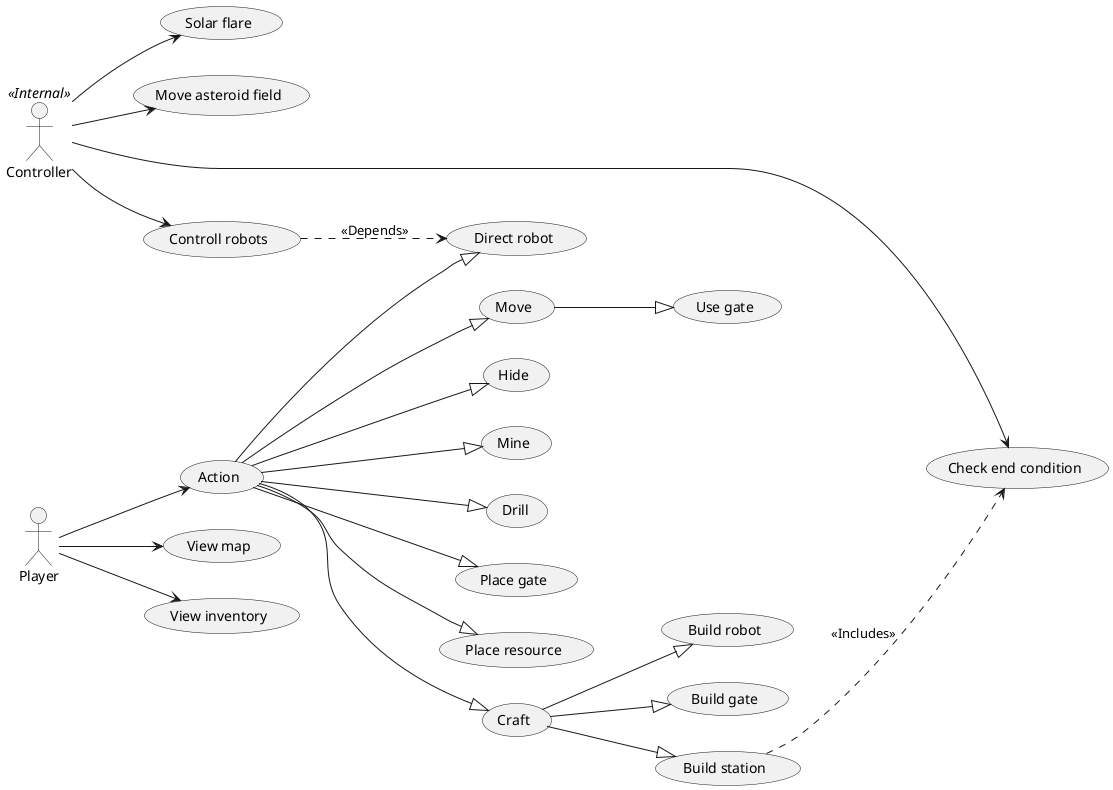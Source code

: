 @startuml use-case
left to right direction

actor Player as p

actor Controller as c << Internal >>

usecase "Action" as Action
p --> Action

usecase "View map" as UC4
p --> UC4

usecase "View inventory" as UC12
p --> UC12


usecase "Move" as Move
Action --|> Move

usecase "Use gate" as Use_Gate
Move --|> Use_Gate


usecase "Hide" as Hide
Action --|> Hide

usecase "Mine" as Mine
Action --|> Mine

usecase "Drill" as Drill
Action --|> Drill

usecase "Place gate" as Place_Gate
Action --|> Place_Gate

usecase "Place resource" as Place_Resource
Action --|> Place_Resource

usecase "Direct robot" as Direct_Robot
Action --|> Direct_Robot

usecase "Craft" as Craft
Action --|> Craft

usecase "Build robot" as Build_Bot
Craft --|> Build_Bot

usecase "Build gate" as Build_Gate
Craft --|> Build_Gate

usecase "Build station" as Build_Station
Craft --|> Build_Station





usecase "Controll robots" as UC5
c --> UC5
UC5 ..> Direct_Robot : <<Depends>>

usecase "Solar flare" as Solar_Flare
c --> Solar_Flare

usecase "Move asteroid field" as Move_Belt
c --> Move_Belt

usecase "Check end condition" as End_condition
c --> End_condition
Build_Station ..> End_condition : <<Includes>>

@enduml